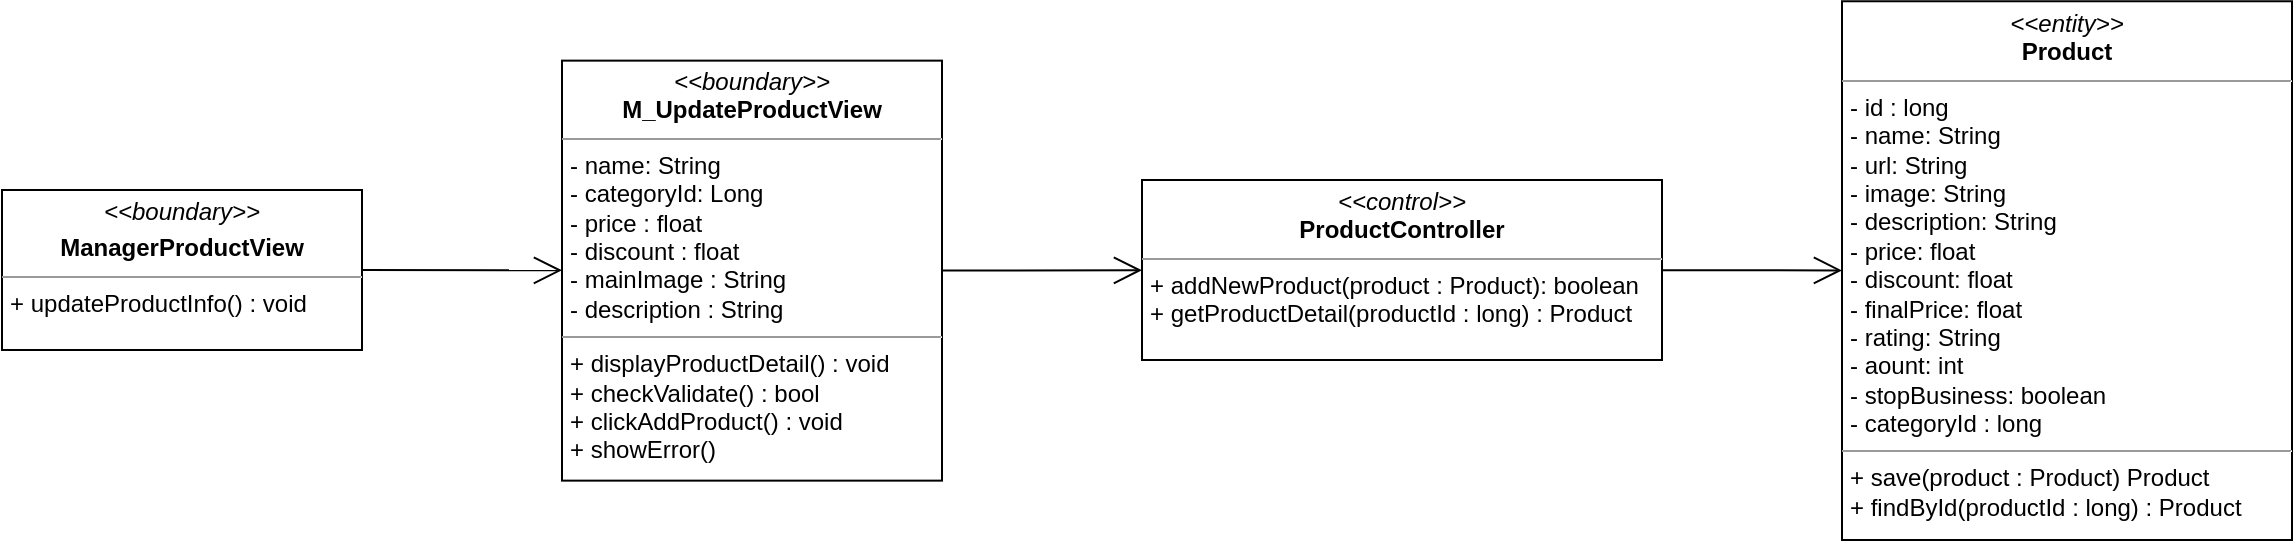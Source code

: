 <mxfile version="14.6.13" type="device"><diagram id="C5RBs43oDa-KdzZeNtuy" name="Page-1"><mxGraphModel dx="1865" dy="523" grid="1" gridSize="10" guides="1" tooltips="1" connect="1" arrows="1" fold="1" page="1" pageScale="1" pageWidth="827" pageHeight="1169" math="0" shadow="0"><root><mxCell id="WIyWlLk6GJQsqaUBKTNV-0"/><mxCell id="WIyWlLk6GJQsqaUBKTNV-1" parent="WIyWlLk6GJQsqaUBKTNV-0"/><mxCell id="CYO5Vx4DRwN-3DJMOsJ7-0" value="&lt;p style=&quot;margin: 0px ; margin-top: 4px ; text-align: center&quot;&gt;&lt;i&gt;&amp;lt;&amp;lt;boundary&amp;gt;&amp;gt;&lt;/i&gt;&lt;/p&gt;&lt;p style=&quot;margin: 0px ; margin-top: 4px ; text-align: center&quot;&gt;&lt;b&gt;ManagerProductView&lt;/b&gt;&lt;/p&gt;&lt;hr size=&quot;1&quot;&gt;&lt;p style=&quot;margin: 0px ; margin-left: 4px&quot;&gt;&lt;span&gt;+ updateProductInfo() : void&lt;br&gt;&lt;/span&gt;&lt;/p&gt;" style="verticalAlign=top;align=left;overflow=fill;fontSize=12;fontFamily=Helvetica;html=1;" parent="WIyWlLk6GJQsqaUBKTNV-1" vertex="1"><mxGeometry x="-210" y="125" width="180" height="80" as="geometry"/></mxCell><mxCell id="CYO5Vx4DRwN-3DJMOsJ7-1" value="" style="endArrow=open;endFill=1;endSize=12;html=1;exitX=1;exitY=0.5;exitDx=0;exitDy=0;" parent="WIyWlLk6GJQsqaUBKTNV-1" source="CYO5Vx4DRwN-3DJMOsJ7-0" target="Syb4cz62rAq2gpXlCWTR-0" edge="1"><mxGeometry width="160" relative="1" as="geometry"><mxPoint x="331" y="160" as="sourcePoint"/><mxPoint x="330" y="159.22" as="targetPoint"/></mxGeometry></mxCell><mxCell id="CYO5Vx4DRwN-3DJMOsJ7-2" value="&lt;p style=&quot;margin: 0px ; margin-top: 4px ; text-align: center&quot;&gt;&lt;i&gt;&amp;lt;&amp;lt;control&amp;gt;&amp;gt;&lt;/i&gt;&lt;br&gt;&lt;b&gt;ProductController&lt;/b&gt;&lt;/p&gt;&lt;hr size=&quot;1&quot;&gt;&lt;p style=&quot;margin: 0px ; margin-left: 4px&quot;&gt;+ addNewProduct(product : Product): boolean&lt;br&gt;&lt;/p&gt;&lt;p style=&quot;margin: 0px ; margin-left: 4px&quot;&gt;+ getProductDetail(productId : long) : Product&lt;/p&gt;" style="verticalAlign=top;align=left;overflow=fill;fontSize=12;fontFamily=Helvetica;html=1;" parent="WIyWlLk6GJQsqaUBKTNV-1" vertex="1"><mxGeometry x="360" y="120" width="260" height="90" as="geometry"/></mxCell><mxCell id="CYO5Vx4DRwN-3DJMOsJ7-3" value="&lt;p style=&quot;margin: 0px ; margin-top: 4px ; text-align: center&quot;&gt;&lt;i&gt;&amp;lt;&amp;lt;entity&amp;gt;&amp;gt;&lt;/i&gt;&lt;br&gt;&lt;b&gt;Product&lt;/b&gt;&lt;/p&gt;&lt;hr size=&quot;1&quot;&gt;&lt;p style=&quot;margin: 0px ; margin-left: 4px&quot;&gt;- id : long&lt;/p&gt;&lt;p style=&quot;margin: 0px ; margin-left: 4px&quot;&gt;- name: String&lt;br&gt;- url: String&lt;/p&gt;&lt;p style=&quot;margin: 0px ; margin-left: 4px&quot;&gt;- image: String&lt;/p&gt;&lt;p style=&quot;margin: 0px ; margin-left: 4px&quot;&gt;- description: String&lt;/p&gt;&lt;p style=&quot;margin: 0px ; margin-left: 4px&quot;&gt;- price: float&lt;/p&gt;&lt;p style=&quot;margin: 0px ; margin-left: 4px&quot;&gt;- discount: float&lt;/p&gt;&lt;p style=&quot;margin: 0px ; margin-left: 4px&quot;&gt;- finalPrice: float&lt;/p&gt;&lt;p style=&quot;margin: 0px ; margin-left: 4px&quot;&gt;- rating: String&lt;/p&gt;&lt;p style=&quot;margin: 0px ; margin-left: 4px&quot;&gt;- aount: int&lt;/p&gt;&lt;p style=&quot;margin: 0px ; margin-left: 4px&quot;&gt;- stopBusiness: boolean&lt;/p&gt;&lt;p style=&quot;margin: 0px ; margin-left: 4px&quot;&gt;- categoryId : long&lt;/p&gt;&lt;hr size=&quot;1&quot;&gt;&lt;p style=&quot;margin: 0px ; margin-left: 4px&quot;&gt;+ save(product : Product) Product&lt;/p&gt;&lt;p style=&quot;margin: 0px ; margin-left: 4px&quot;&gt;+ findById(productId : long) : Product&lt;/p&gt;" style="verticalAlign=top;align=left;overflow=fill;fontSize=12;fontFamily=Helvetica;html=1;" parent="WIyWlLk6GJQsqaUBKTNV-1" vertex="1"><mxGeometry x="710" y="30.63" width="225" height="269.37" as="geometry"/></mxCell><mxCell id="CYO5Vx4DRwN-3DJMOsJ7-4" value="" style="endArrow=open;endFill=1;endSize=12;html=1;" parent="WIyWlLk6GJQsqaUBKTNV-1" source="CYO5Vx4DRwN-3DJMOsJ7-2" target="CYO5Vx4DRwN-3DJMOsJ7-3" edge="1"><mxGeometry width="160" relative="1" as="geometry"><mxPoint x="650" y="100" as="sourcePoint"/><mxPoint x="680" y="158.75" as="targetPoint"/></mxGeometry></mxCell><mxCell id="Syb4cz62rAq2gpXlCWTR-0" value="&lt;p style=&quot;margin: 0px ; margin-top: 4px ; text-align: center&quot;&gt;&lt;i&gt;&amp;lt;&amp;lt;boundary&amp;gt;&amp;gt;&lt;/i&gt;&lt;br&gt;&lt;b&gt;M_UpdateProductView&lt;/b&gt;&lt;/p&gt;&lt;hr size=&quot;1&quot;&gt;&lt;p style=&quot;margin: 0px ; margin-left: 4px&quot;&gt;- name: String&lt;br&gt;- categoryId: Long&lt;/p&gt;&lt;p style=&quot;margin: 0px ; margin-left: 4px&quot;&gt;- price : float&lt;/p&gt;&lt;p style=&quot;margin: 0px ; margin-left: 4px&quot;&gt;- discount : float&lt;/p&gt;&lt;p style=&quot;margin: 0px ; margin-left: 4px&quot;&gt;- mainImage : String&lt;/p&gt;&lt;p style=&quot;margin: 0px ; margin-left: 4px&quot;&gt;- description : String&lt;/p&gt;&lt;hr size=&quot;1&quot;&gt;&lt;p style=&quot;margin: 0px 0px 0px 4px&quot;&gt;+ displayProductDetail() : void&lt;/p&gt;&lt;p style=&quot;margin: 0px 0px 0px 4px&quot;&gt;+ checkValidate() : bool&lt;/p&gt;&lt;p style=&quot;margin: 0px 0px 0px 4px&quot;&gt;+ clickAddProduct() : void&lt;/p&gt;&lt;p style=&quot;margin: 0px 0px 0px 4px&quot;&gt;+ showError()&lt;/p&gt;" style="verticalAlign=top;align=left;overflow=fill;fontSize=12;fontFamily=Helvetica;html=1;" vertex="1" parent="WIyWlLk6GJQsqaUBKTNV-1"><mxGeometry x="70" y="60.32" width="190" height="210" as="geometry"/></mxCell><mxCell id="Syb4cz62rAq2gpXlCWTR-1" value="" style="endArrow=open;endFill=1;endSize=12;html=1;" edge="1" parent="WIyWlLk6GJQsqaUBKTNV-1" source="Syb4cz62rAq2gpXlCWTR-0" target="CYO5Vx4DRwN-3DJMOsJ7-2"><mxGeometry width="160" relative="1" as="geometry"><mxPoint x="280" y="270" as="sourcePoint"/><mxPoint x="440" y="270" as="targetPoint"/></mxGeometry></mxCell></root></mxGraphModel></diagram></mxfile>